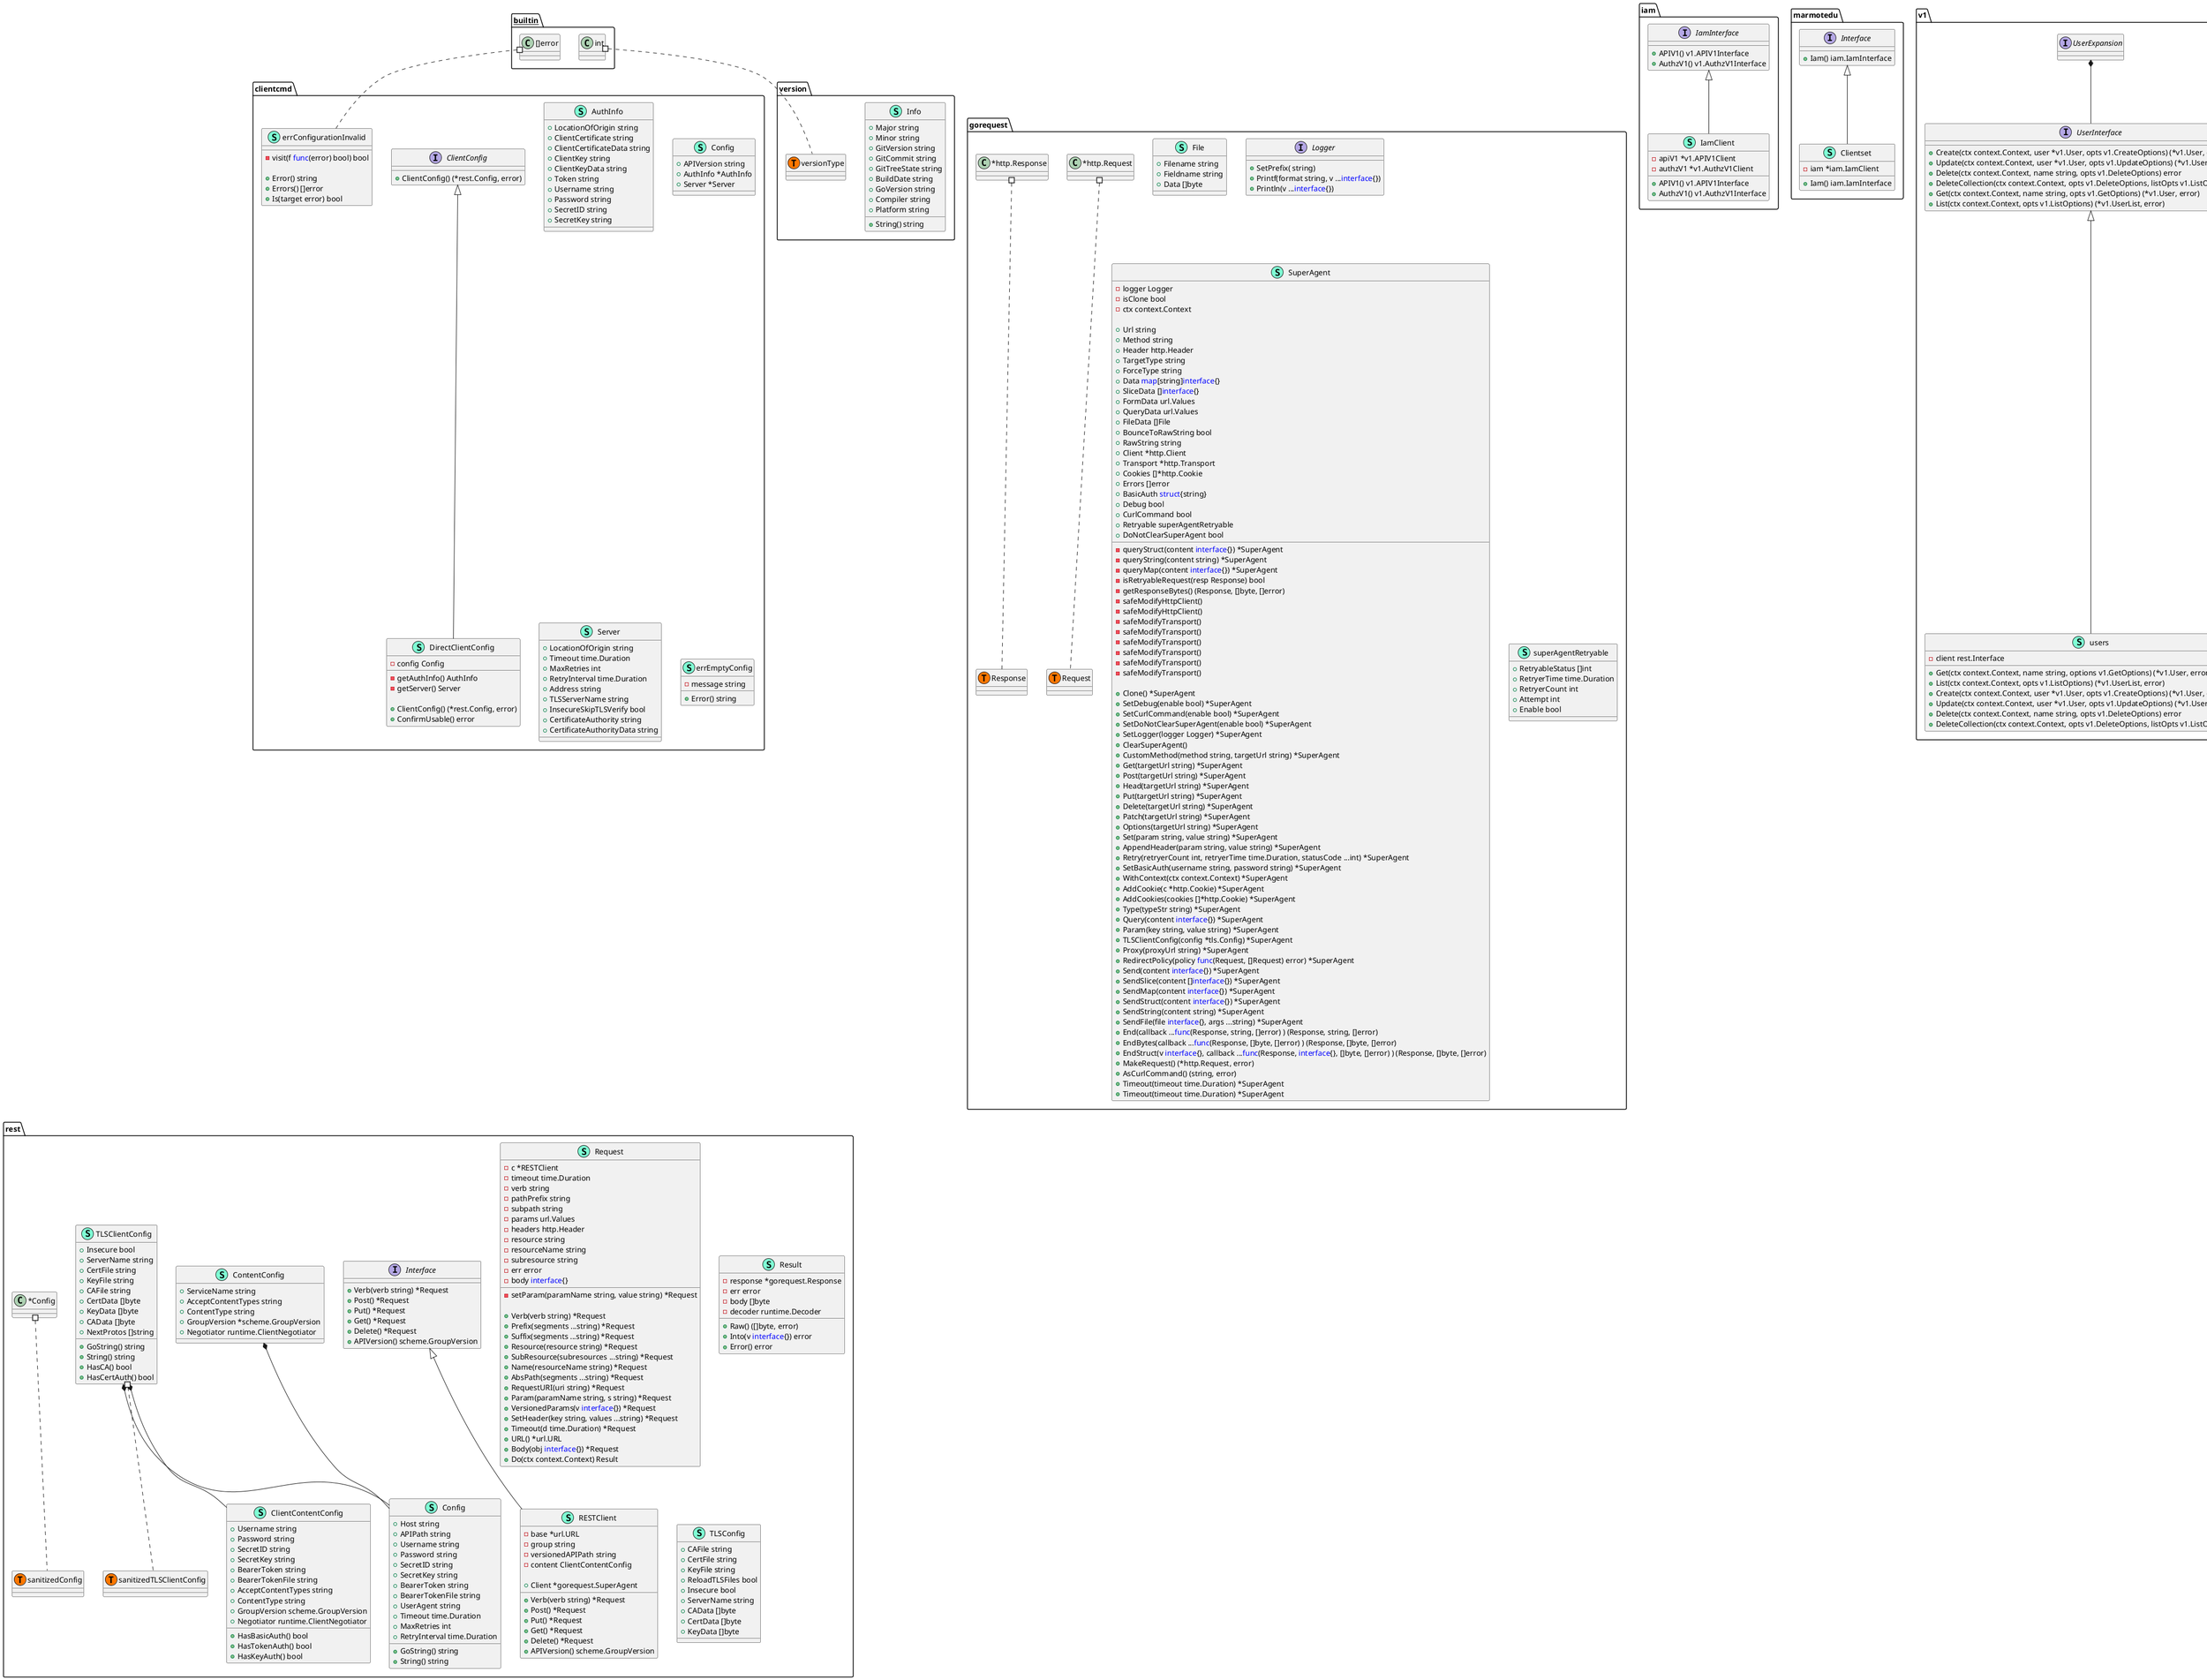 @startuml
namespace clientcmd {
    class AuthInfo << (S,Aquamarine) >> {
        + LocationOfOrigin string
        + ClientCertificate string
        + ClientCertificateData string
        + ClientKey string
        + ClientKeyData string
        + Token string
        + Username string
        + Password string
        + SecretID string
        + SecretKey string

    }
    interface ClientConfig  {
        + ClientConfig() (*rest.Config, error)

    }
    class Config << (S,Aquamarine) >> {
        + APIVersion string
        + AuthInfo *AuthInfo
        + Server *Server

    }
    class DirectClientConfig << (S,Aquamarine) >> {
        - config Config

        - getAuthInfo() AuthInfo
        - getServer() Server

        + ClientConfig() (*rest.Config, error)
        + ConfirmUsable() error

    }
    class Server << (S,Aquamarine) >> {
        + LocationOfOrigin string
        + Timeout time.Duration
        + MaxRetries int
        + RetryInterval time.Duration
        + Address string
        + TLSServerName string
        + InsecureSkipTLSVerify bool
        + CertificateAuthority string
        + CertificateAuthorityData string

    }
    class clientcmd.errConfigurationInvalid << (T, #FF7700) >>  {
    }
    class errConfigurationInvalid << (S,Aquamarine) >> {
        - visit(f <font color=blue>func</font>(error) bool) bool

        + Error() string
        + Errors() []error
        + Is(target error) bool

    }
    class errEmptyConfig << (S,Aquamarine) >> {
        - message string

        + Error() string

    }
}

"clientcmd.ClientConfig" <|-- "clientcmd.DirectClientConfig"

namespace gorequest {
    class File << (S,Aquamarine) >> {
        + Filename string
        + Fieldname string
        + Data []byte

    }
    interface Logger  {
        + SetPrefix( string) 
        + Printf(format string, v ...<font color=blue>interface</font>{}) 
        + Println(v ...<font color=blue>interface</font>{}) 

    }
    class SuperAgent << (S,Aquamarine) >> {
        - logger Logger
        - isClone bool
        - ctx context.Context

        + Url string
        + Method string
        + Header http.Header
        + TargetType string
        + ForceType string
        + Data <font color=blue>map</font>[string]<font color=blue>interface</font>{}
        + SliceData []<font color=blue>interface</font>{}
        + FormData url.Values
        + QueryData url.Values
        + FileData []File
        + BounceToRawString bool
        + RawString string
        + Client *http.Client
        + Transport *http.Transport
        + Cookies []*http.Cookie
        + Errors []error
        + BasicAuth <font color=blue>struct</font>{string}
        + Debug bool
        + CurlCommand bool
        + Retryable superAgentRetryable
        + DoNotClearSuperAgent bool

        - queryStruct(content <font color=blue>interface</font>{}) *SuperAgent
        - queryString(content string) *SuperAgent
        - queryMap(content <font color=blue>interface</font>{}) *SuperAgent
        - isRetryableRequest(resp Response) bool
        - getResponseBytes() (Response, []byte, []error)
        - safeModifyHttpClient() 
        - safeModifyHttpClient() 
        - safeModifyTransport() 
        - safeModifyTransport() 
        - safeModifyTransport() 
        - safeModifyTransport() 
        - safeModifyTransport() 
        - safeModifyTransport() 

        + Clone() *SuperAgent
        + SetDebug(enable bool) *SuperAgent
        + SetCurlCommand(enable bool) *SuperAgent
        + SetDoNotClearSuperAgent(enable bool) *SuperAgent
        + SetLogger(logger Logger) *SuperAgent
        + ClearSuperAgent() 
        + CustomMethod(method string, targetUrl string) *SuperAgent
        + Get(targetUrl string) *SuperAgent
        + Post(targetUrl string) *SuperAgent
        + Head(targetUrl string) *SuperAgent
        + Put(targetUrl string) *SuperAgent
        + Delete(targetUrl string) *SuperAgent
        + Patch(targetUrl string) *SuperAgent
        + Options(targetUrl string) *SuperAgent
        + Set(param string, value string) *SuperAgent
        + AppendHeader(param string, value string) *SuperAgent
        + Retry(retryerCount int, retryerTime time.Duration, statusCode ...int) *SuperAgent
        + SetBasicAuth(username string, password string) *SuperAgent
        + WithContext(ctx context.Context) *SuperAgent
        + AddCookie(c *http.Cookie) *SuperAgent
        + AddCookies(cookies []*http.Cookie) *SuperAgent
        + Type(typeStr string) *SuperAgent
        + Query(content <font color=blue>interface</font>{}) *SuperAgent
        + Param(key string, value string) *SuperAgent
        + TLSClientConfig(config *tls.Config) *SuperAgent
        + Proxy(proxyUrl string) *SuperAgent
        + RedirectPolicy(policy <font color=blue>func</font>(Request, []Request) error) *SuperAgent
        + Send(content <font color=blue>interface</font>{}) *SuperAgent
        + SendSlice(content []<font color=blue>interface</font>{}) *SuperAgent
        + SendMap(content <font color=blue>interface</font>{}) *SuperAgent
        + SendStruct(content <font color=blue>interface</font>{}) *SuperAgent
        + SendString(content string) *SuperAgent
        + SendFile(file <font color=blue>interface</font>{}, args ...string) *SuperAgent
        + End(callback ...<font color=blue>func</font>(Response, string, []error) ) (Response, string, []error)
        + EndBytes(callback ...<font color=blue>func</font>(Response, []byte, []error) ) (Response, []byte, []error)
        + EndStruct(v <font color=blue>interface</font>{}, callback ...<font color=blue>func</font>(Response, <font color=blue>interface</font>{}, []byte, []error) ) (Response, []byte, []error)
        + MakeRequest() (*http.Request, error)
        + AsCurlCommand() (string, error)
        + Timeout(timeout time.Duration) *SuperAgent
        + Timeout(timeout time.Duration) *SuperAgent

    }
    class gorequest.Request << (T, #FF7700) >>  {
    }
    class gorequest.Response << (T, #FF7700) >>  {
    }
    class superAgentRetryable << (S,Aquamarine) >> {
        + RetryableStatus []int
        + RetryerTime time.Duration
        + RetryerCount int
        + Attempt int
        + Enable bool

    }
    class "*http.Request" as httpRequest {
        'This class was created so that we can correctly have an alias pointing to this name. Since it contains dots that can break namespaces
    }
    class "*http.Response" as httpResponse {
        'This class was created so that we can correctly have an alias pointing to this name. Since it contains dots that can break namespaces
    }
}


namespace iam {
    class IamClient << (S,Aquamarine) >> {
        - apiV1 *v1.APIV1Client
        - authzV1 *v1.AuthzV1Client

        + APIV1() v1.APIV1Interface
        + AuthzV1() v1.AuthzV1Interface

    }
    interface IamInterface  {
        + APIV1() v1.APIV1Interface
        + AuthzV1() v1.AuthzV1Interface

    }
}

"iam.IamInterface" <|-- "iam.IamClient"

namespace marmotedu {
    class Clientset << (S,Aquamarine) >> {
        - iam *iam.IamClient

        + Iam() iam.IamInterface

    }
    interface Interface  {
        + Iam() iam.IamInterface

    }
}

"marmotedu.Interface" <|-- "marmotedu.Clientset"

namespace rest {
    class ClientContentConfig << (S,Aquamarine) >> {
        + Username string
        + Password string
        + SecretID string
        + SecretKey string
        + BearerToken string
        + BearerTokenFile string
        + AcceptContentTypes string
        + ContentType string
        + GroupVersion scheme.GroupVersion
        + Negotiator runtime.ClientNegotiator

        + HasBasicAuth() bool
        + HasTokenAuth() bool
        + HasKeyAuth() bool

    }
    class Config << (S,Aquamarine) >> {
        + Host string
        + APIPath string
        + Username string
        + Password string
        + SecretID string
        + SecretKey string
        + BearerToken string
        + BearerTokenFile string
        + UserAgent string
        + Timeout time.Duration
        + MaxRetries int
        + RetryInterval time.Duration

        + GoString() string
        + String() string

    }
    class ContentConfig << (S,Aquamarine) >> {
        + ServiceName string
        + AcceptContentTypes string
        + ContentType string
        + GroupVersion *scheme.GroupVersion
        + Negotiator runtime.ClientNegotiator

    }
    interface Interface  {
        + Verb(verb string) *Request
        + Post() *Request
        + Put() *Request
        + Get() *Request
        + Delete() *Request
        + APIVersion() scheme.GroupVersion

    }
    class RESTClient << (S,Aquamarine) >> {
        - base *url.URL
        - group string
        - versionedAPIPath string
        - content ClientContentConfig

        + Client *gorequest.SuperAgent

        + Verb(verb string) *Request
        + Post() *Request
        + Put() *Request
        + Get() *Request
        + Delete() *Request
        + APIVersion() scheme.GroupVersion

    }
    class Request << (S,Aquamarine) >> {
        - c *RESTClient
        - timeout time.Duration
        - verb string
        - pathPrefix string
        - subpath string
        - params url.Values
        - headers http.Header
        - resource string
        - resourceName string
        - subresource string
        - err error
        - body <font color=blue>interface</font>{}

        - setParam(paramName string, value string) *Request

        + Verb(verb string) *Request
        + Prefix(segments ...string) *Request
        + Suffix(segments ...string) *Request
        + Resource(resource string) *Request
        + SubResource(subresources ...string) *Request
        + Name(resourceName string) *Request
        + AbsPath(segments ...string) *Request
        + RequestURI(uri string) *Request
        + Param(paramName string, s string) *Request
        + VersionedParams(v <font color=blue>interface</font>{}) *Request
        + SetHeader(key string, values ...string) *Request
        + Timeout(d time.Duration) *Request
        + URL() *url.URL
        + Body(obj <font color=blue>interface</font>{}) *Request
        + Do(ctx context.Context) Result

    }
    class Result << (S,Aquamarine) >> {
        - response *gorequest.Response
        - err error
        - body []byte
        - decoder runtime.Decoder

        + Raw() ([]byte, error)
        + Into(v <font color=blue>interface</font>{}) error
        + Error() error

    }
    class TLSClientConfig << (S,Aquamarine) >> {
        + Insecure bool
        + ServerName string
        + CertFile string
        + KeyFile string
        + CAFile string
        + CertData []byte
        + KeyData []byte
        + CAData []byte
        + NextProtos []string

        + GoString() string
        + String() string
        + HasCA() bool
        + HasCertAuth() bool

    }
    class TLSConfig << (S,Aquamarine) >> {
        + CAFile string
        + CertFile string
        + KeyFile string
        + ReloadTLSFiles bool
        + Insecure bool
        + ServerName string
        + CAData []byte
        + CertData []byte
        + KeyData []byte

    }
    class rest.sanitizedConfig << (T, #FF7700) >>  {
    }
    class rest.sanitizedTLSClientConfig << (T, #FF7700) >>  {
    }
}
"rest.TLSClientConfig" *-- "rest.ClientContentConfig"
"rest.ContentConfig" *-- "rest.Config"
"rest.TLSClientConfig" *-- "rest.Config"

"rest.Interface" <|-- "rest.RESTClient"

namespace v1 {
    class APIV1Client << (S,Aquamarine) >> {
        - restClient rest.Interface

        + Users() UserInterface
        + Secrets() SecretInterface
        + Policies() PolicyInterface
        + RESTClient() rest.Interface

    }
    interface APIV1Interface  {
        + RESTClient() rest.Interface

    }
    interface AuthzExpansion  {
    }
    interface AuthzGetter  {
        + Authz() AuthzInterface

    }
    interface AuthzInterface  {
        + Authorize(ctx context.Context, request *ladon.Request, opts v1.AuthorizeOptions) (*v1.Response, error)

    }
    class AuthzV1Client << (S,Aquamarine) >> {
        - restClient rest.Interface

        + Authz() AuthzInterface
        + RESTClient() rest.Interface

    }
    interface AuthzV1Interface  {
        + RESTClient() rest.Interface

    }
    interface PoliciesGetter  {
        + Policies() PolicyInterface

    }
    interface PolicyExpansion  {
    }
    interface PolicyInterface  {
        + Create(ctx context.Context, policy *v1.Policy, opts v1.CreateOptions) (*v1.Policy, error)
        + Update(ctx context.Context, policy *v1.Policy, opts v1.UpdateOptions) (*v1.Policy, error)
        + Delete(ctx context.Context, name string, opts v1.DeleteOptions) error
        + DeleteCollection(ctx context.Context, opts v1.DeleteOptions, listOpts v1.ListOptions) error
        + Get(ctx context.Context, name string, opts v1.GetOptions) (*v1.Policy, error)
        + List(ctx context.Context, opts v1.ListOptions) (*v1.PolicyList, error)

    }
    interface SecretExpansion  {
    }
    interface SecretInterface  {
        + Create(ctx context.Context, secret *v1.Secret, opts v1.CreateOptions) (*v1.Secret, error)
        + Update(ctx context.Context, secret *v1.Secret, opts v1.UpdateOptions) (*v1.Secret, error)
        + Delete(ctx context.Context, name string, opts v1.DeleteOptions) error
        + DeleteCollection(ctx context.Context, opts v1.DeleteOptions, listOpts v1.ListOptions) error
        + Get(ctx context.Context, name string, opts v1.GetOptions) (*v1.Secret, error)
        + List(ctx context.Context, opts v1.ListOptions) (*v1.SecretList, error)

    }
    interface SecretsGetter  {
        + Secrets() SecretInterface

    }
    interface UserExpansion  {
    }
    interface UserInterface  {
        + Create(ctx context.Context, user *v1.User, opts v1.CreateOptions) (*v1.User, error)
        + Update(ctx context.Context, user *v1.User, opts v1.UpdateOptions) (*v1.User, error)
        + Delete(ctx context.Context, name string, opts v1.DeleteOptions) error
        + DeleteCollection(ctx context.Context, opts v1.DeleteOptions, listOpts v1.ListOptions) error
        + Get(ctx context.Context, name string, opts v1.GetOptions) (*v1.User, error)
        + List(ctx context.Context, opts v1.ListOptions) (*v1.UserList, error)

    }
    interface UsersGetter  {
        + Users() UserInterface

    }
    class authz << (S,Aquamarine) >> {
        - client rest.Interface

        + Authorize(ctx context.Context, request *ladon.Request, opts v1.AuthorizeOptions) (*v1.Response, error)

    }
    class policies << (S,Aquamarine) >> {
        - client rest.Interface

        + Get(ctx context.Context, name string, options v1.GetOptions) (*v1.Policy, error)
        + List(ctx context.Context, opts v1.ListOptions) (*v1.PolicyList, error)
        + Create(ctx context.Context, policy *v1.Policy, opts v1.CreateOptions) (*v1.Policy, error)
        + Update(ctx context.Context, policy *v1.Policy, opts v1.UpdateOptions) (*v1.Policy, error)
        + Delete(ctx context.Context, name string, opts v1.DeleteOptions) error
        + DeleteCollection(ctx context.Context, opts v1.DeleteOptions, listOpts v1.ListOptions) error

    }
    class secrets << (S,Aquamarine) >> {
        - client rest.Interface

        + Get(ctx context.Context, name string, options v1.GetOptions) (*v1.Secret, error)
        + List(ctx context.Context, opts v1.ListOptions) (*v1.SecretList, error)
        + Create(ctx context.Context, secret *v1.Secret, opts v1.CreateOptions) (*v1.Secret, error)
        + Update(ctx context.Context, secret *v1.Secret, opts v1.UpdateOptions) (*v1.Secret, error)
        + Delete(ctx context.Context, name string, opts v1.DeleteOptions) error
        + DeleteCollection(ctx context.Context, opts v1.DeleteOptions, listOpts v1.ListOptions) error

    }
    class users << (S,Aquamarine) >> {
        - client rest.Interface

        + Get(ctx context.Context, name string, options v1.GetOptions) (*v1.User, error)
        + List(ctx context.Context, opts v1.ListOptions) (*v1.UserList, error)
        + Create(ctx context.Context, user *v1.User, opts v1.CreateOptions) (*v1.User, error)
        + Update(ctx context.Context, user *v1.User, opts v1.UpdateOptions) (*v1.User, error)
        + Delete(ctx context.Context, name string, opts v1.DeleteOptions) error
        + DeleteCollection(ctx context.Context, opts v1.DeleteOptions, listOpts v1.ListOptions) error

    }
}
"v1.PoliciesGetter" *-- "v1.APIV1Interface"
"v1.SecretsGetter" *-- "v1.APIV1Interface"
"v1.UsersGetter" *-- "v1.APIV1Interface"
"v1.AuthzExpansion" *-- "v1.AuthzInterface"
"v1.AuthzGetter" *-- "v1.AuthzV1Interface"
"v1.PolicyExpansion" *-- "v1.PolicyInterface"
"v1.SecretExpansion" *-- "v1.SecretInterface"
"v1.UserExpansion" *-- "v1.UserInterface"

"v1.APIV1Interface" <|-- "v1.APIV1Client"
"v1.AuthzV1Interface" <|-- "v1.APIV1Client"
"v1.PoliciesGetter" <|-- "v1.APIV1Client"
"v1.SecretsGetter" <|-- "v1.APIV1Client"
"v1.UsersGetter" <|-- "v1.APIV1Client"
"v1.APIV1Interface" <|-- "v1.AuthzV1Client"
"v1.AuthzGetter" <|-- "v1.AuthzV1Client"
"v1.AuthzV1Interface" <|-- "v1.AuthzV1Client"
"v1.AuthzInterface" <|-- "v1.authz"
"v1.PolicyInterface" <|-- "v1.policies"
"v1.SecretInterface" <|-- "v1.secrets"
"v1.UserInterface" <|-- "v1.users"

namespace version {
    class Info << (S,Aquamarine) >> {
        + Major string
        + Minor string
        + GitVersion string
        + GitCommit string
        + GitTreeState string
        + BuildDate string
        + GoVersion string
        + Compiler string
        + Platform string

        + String() string

    }
    class version.versionType << (T, #FF7700) >>  {
    }
}


"__builtin__.[]error" #.. "clientcmd.errConfigurationInvalid"
"__builtin__.int" #.. "version.versionType"
"gorequest.httpRequest" #.. "gorequest.Request"
"gorequest.httpResponse" #.. "gorequest.Response"
"rest.*Config" #.. "rest.sanitizedConfig"
"rest.TLSClientConfig" #.. "rest.sanitizedTLSClientConfig"
@enduml
